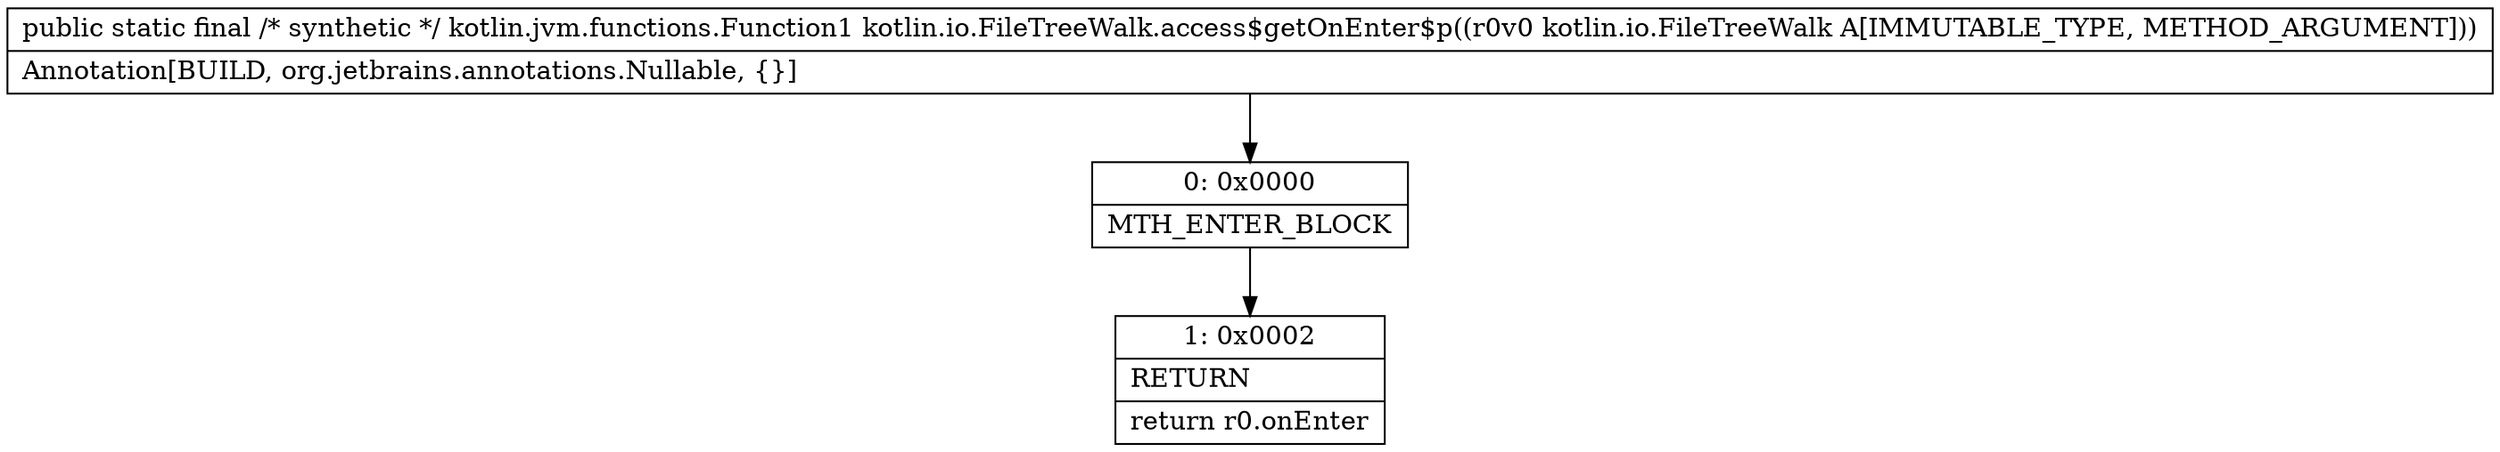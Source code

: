 digraph "CFG forkotlin.io.FileTreeWalk.access$getOnEnter$p(Lkotlin\/io\/FileTreeWalk;)Lkotlin\/jvm\/functions\/Function1;" {
Node_0 [shape=record,label="{0\:\ 0x0000|MTH_ENTER_BLOCK\l}"];
Node_1 [shape=record,label="{1\:\ 0x0002|RETURN\l|return r0.onEnter\l}"];
MethodNode[shape=record,label="{public static final \/* synthetic *\/ kotlin.jvm.functions.Function1 kotlin.io.FileTreeWalk.access$getOnEnter$p((r0v0 kotlin.io.FileTreeWalk A[IMMUTABLE_TYPE, METHOD_ARGUMENT]))  | Annotation[BUILD, org.jetbrains.annotations.Nullable, \{\}]\l}"];
MethodNode -> Node_0;
Node_0 -> Node_1;
}


